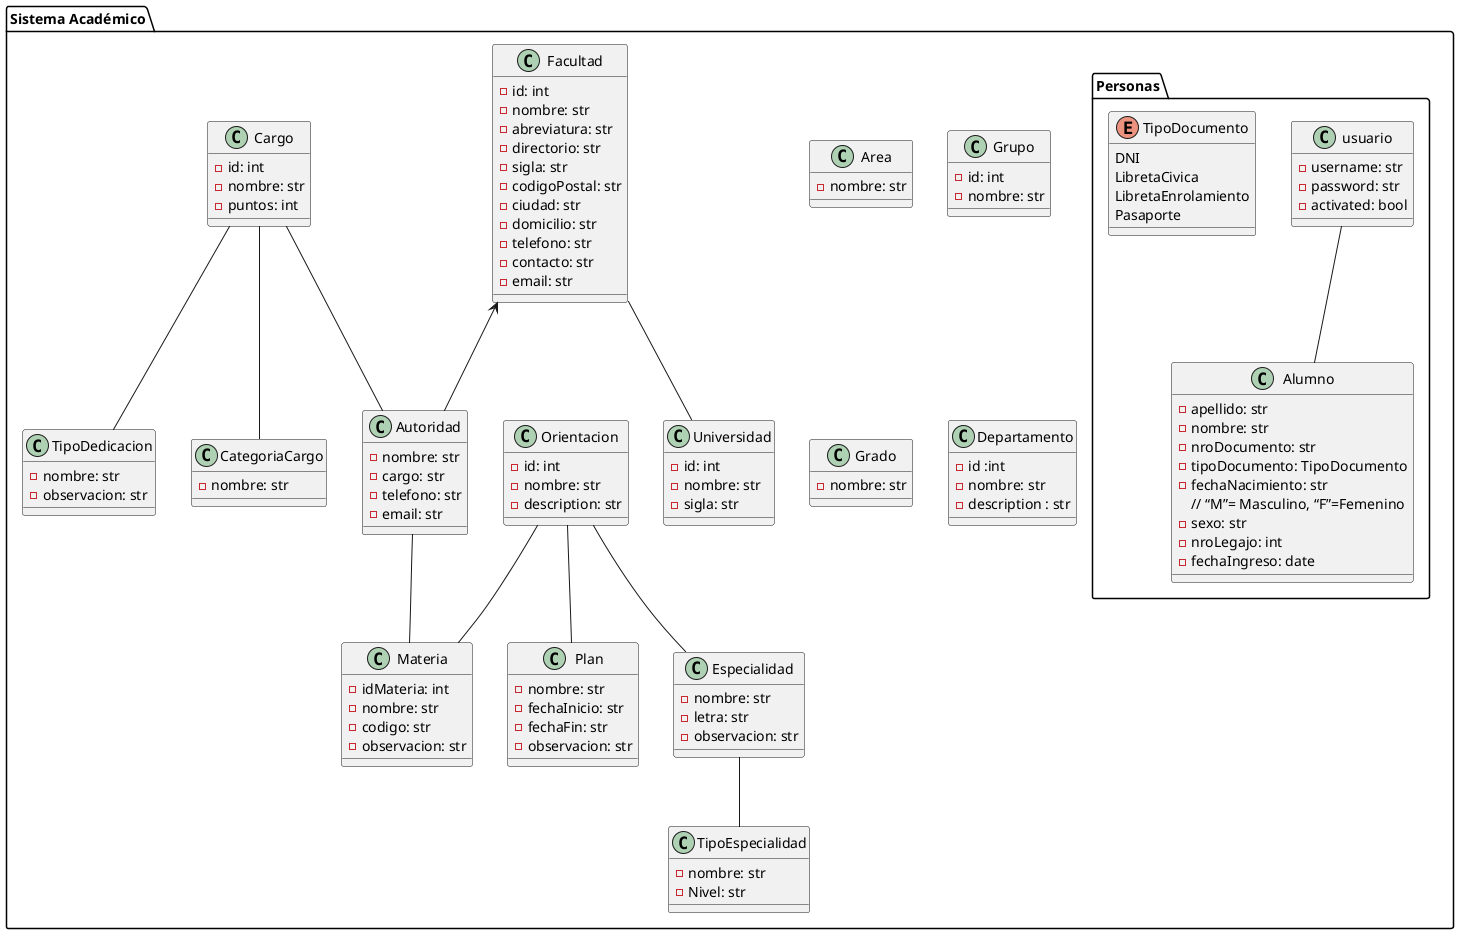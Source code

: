 @startuml Diagrama de Clases de sysacad
package "Sistema Académico"{
    package "Personas"{
        class usuario{
            - username: str
            - password: str
            -activated: bool
        }
        class Alumno {
            - apellido: str
            - nombre: str
            - nroDocumento: str
            - tipoDocumento: TipoDocumento
            - fechaNacimiento: str
            // “M”= Masculino, “F”=Femenino
            - sexo: str
            - nroLegajo: int
            - fechaIngreso: date
        }

        enum TipoDocumento {
            DNI
            LibretaCivica
            LibretaEnrolamiento
            Pasaporte
        }
    }

    class Universidad {
        -id: int
        -nombre: str
        -sigla: str
    }

    class Facultad {
        -id: int
        -nombre: str
        -abreviatura: str
        -directorio: str
        -sigla: str
        -codigoPostal: str
        -ciudad: str
        -domicilio: str
        -telefono: str
        -contacto: str
        -email: str
    }

    class Autoridad {
        -nombre: str
        -cargo: str
        -telefono: str
        -email: str
    }

    class Area {
        - nombre: str
    }

    class Especialidad {
        - nombre: str
        - letra: str
        - observacion: str
    }

    class TipoEspecialidad {
        - nombre: str
        - Nivel: str
    }

    class Grupo {
        - id: int
        - nombre: str
    }

    class Plan {
        - nombre: str
        - fechaInicio: str
        - fechaFin: str
        - observacion: str
    }

    class Orientacion {
        - id: int
        - nombre: str
        - description: str
    }

    class Grado {
        - nombre: str
    }

    class Cargo {
        - id: int
        - nombre: str
        - puntos: int
        
    }
    
    class CategoriaCargo {
        - nombre: str
    } 
   
    class Materia {
        - idMateria: int
        - nombre: str
        - codigo: str
        - observacion: str
    }

    class TipoDedicacion {
        - nombre: str
        - observacion: str
    }

    class Departamento {
        - id :int
        - nombre: str
        - description : str
    }

    usuario -- Alumno
    Orientacion -- Especialidad
    Especialidad -- TipoEspecialidad
    Orientacion -- Plan
    Orientacion -- Materia
    Autoridad -- Materia
    Facultad -- Universidad
    Facultad <-- Autoridad
    Cargo -- Autoridad
    Cargo -- CategoriaCargo
    Cargo -- TipoDedicacion
}
@enduml